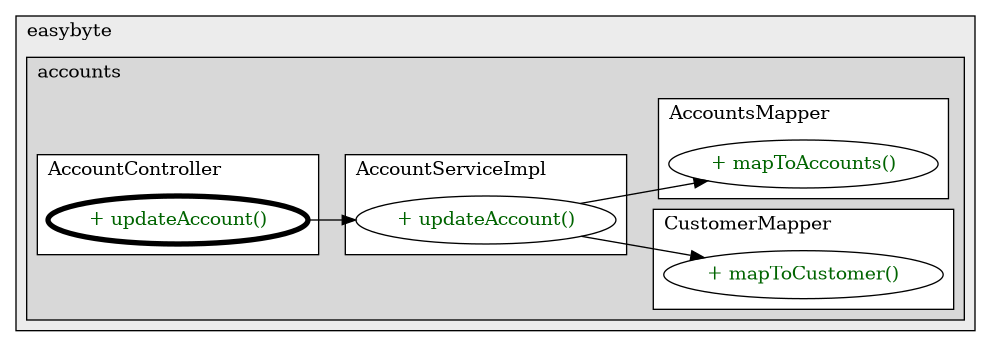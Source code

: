 @startuml

/' diagram meta data start
config=CallConfiguration;
{
  "rootMethod": "com.easybyte.accounts.controller.AccountController#updateAccount(CustomerDto)",
  "projectClassification": {
    "searchMode": "OpenProject", // OpenProject, AllProjects
    "includedProjects": "",
    "pathEndKeywords": "*.impl",
    "isClientPath": "",
    "isClientName": "",
    "isTestPath": "",
    "isTestName": "",
    "isMappingPath": "",
    "isMappingName": "",
    "isDataAccessPath": "",
    "isDataAccessName": "",
    "isDataStructurePath": "",
    "isDataStructureName": "",
    "isInterfaceStructuresPath": "",
    "isInterfaceStructuresName": "",
    "isEntryPointPath": "",
    "isEntryPointName": "",
    "treatFinalFieldsAsMandatory": false
  },
  "graphRestriction": {
    "classPackageExcludeFilter": "",
    "classPackageIncludeFilter": "",
    "classNameExcludeFilter": "",
    "classNameIncludeFilter": "",
    "methodNameExcludeFilter": "",
    "methodNameIncludeFilter": "",
    "removeByInheritance": "", // inheritance/annotation based filtering is done in a second step
    "removeByAnnotation": "",
    "removeByClassPackage": "", // cleanup the graph after inheritance/annotation based filtering is done
    "removeByClassName": "",
    "cutMappings": false,
    "cutEnum": true,
    "cutTests": true,
    "cutClient": true,
    "cutDataAccess": true,
    "cutInterfaceStructures": true,
    "cutDataStructures": true,
    "cutGetterAndSetter": true,
    "cutConstructors": true
  },
  "graphTraversal": {
    "forwardDepth": 3,
    "backwardDepth": 3,
    "classPackageExcludeFilter": "",
    "classPackageIncludeFilter": "",
    "classNameExcludeFilter": "",
    "classNameIncludeFilter": "",
    "methodNameExcludeFilter": "",
    "methodNameIncludeFilter": "",
    "hideMappings": false,
    "hideDataStructures": false,
    "hidePrivateMethods": true,
    "hideInterfaceCalls": true, // indirection: implementation -> interface (is hidden) -> implementation
    "onlyShowApplicationEntryPoints": false, // root node is included
    "useMethodCallsForStructureDiagram": "ForwardOnly" // ForwardOnly, BothDirections, No
  },
  "details": {
    "aggregation": "GroupByClass", // ByClass, GroupByClass, None
    "showMethodParametersTypes": false,
    "showMethodParametersNames": false,
    "showMethodReturnType": false,
    "showPackageLevels": 2,
    "showCallOrder": false,
    "edgeMode": "MethodsOnly", // TypesOnly, MethodsOnly, TypesAndMethods, MethodsAndDirectTypeUsage
    "showDetailedClassStructure": false
  },
  "rootClass": "com.easybyte.accounts.controller.AccountController",
  "extensionCallbackMethod": "" // qualified.class.name#methodName - signature: public static String method(String)
}
diagram meta data end '/



digraph g {
    rankdir="LR"
    splines=polyline
    

'nodes 
subgraph cluster_769133558 { 
   	label=easybyte
	labeljust=l
	fillcolor="#ececec"
	style=filled
   
   subgraph cluster_1498588490 { 
   	label=accounts
	labeljust=l
	fillcolor="#d8d8d8"
	style=filled
   
   subgraph cluster_1474019816 { 
   	label=AccountController
	labeljust=l
	fillcolor=white
	style=filled
   
   AccountController283915277XXXupdateAccount104218367[
	label="+ updateAccount()"
	style=filled
	fillcolor=white
	tooltip="AccountController

null"
	penwidth=4
	fontcolor=darkgreen
];
} 

subgraph cluster_1570125339 { 
   	label=CustomerMapper
	labeljust=l
	fillcolor=white
	style=filled
   
   CustomerMapper712151246XXXmapToCustomer1084593869[
	label="+ mapToCustomer()"
	style=filled
	fillcolor=white
	tooltip="CustomerMapper

null"
	fontcolor=darkgreen
];
} 

subgraph cluster_170347555 { 
   	label=AccountsMapper
	labeljust=l
	fillcolor=white
	style=filled
   
   AccountsMapper712151246XXXmapToAccounts217434573[
	label="+ mapToAccounts()"
	style=filled
	fillcolor=white
	tooltip="AccountsMapper

null"
	fontcolor=darkgreen
];
} 

subgraph cluster_806818988 { 
   	label=AccountServiceImpl
	labeljust=l
	fillcolor=white
	style=filled
   
   AccountServiceImpl109431318XXXupdateAccount104218367[
	label="+ updateAccount()"
	style=filled
	fillcolor=white
	tooltip="AccountServiceImpl

null"
	fontcolor=darkgreen
];
} 
} 
} 

'edges    
AccountController283915277XXXupdateAccount104218367 -> AccountServiceImpl109431318XXXupdateAccount104218367;
AccountServiceImpl109431318XXXupdateAccount104218367 -> AccountsMapper712151246XXXmapToAccounts217434573;
AccountServiceImpl109431318XXXupdateAccount104218367 -> CustomerMapper712151246XXXmapToCustomer1084593869;
    
}
@enduml